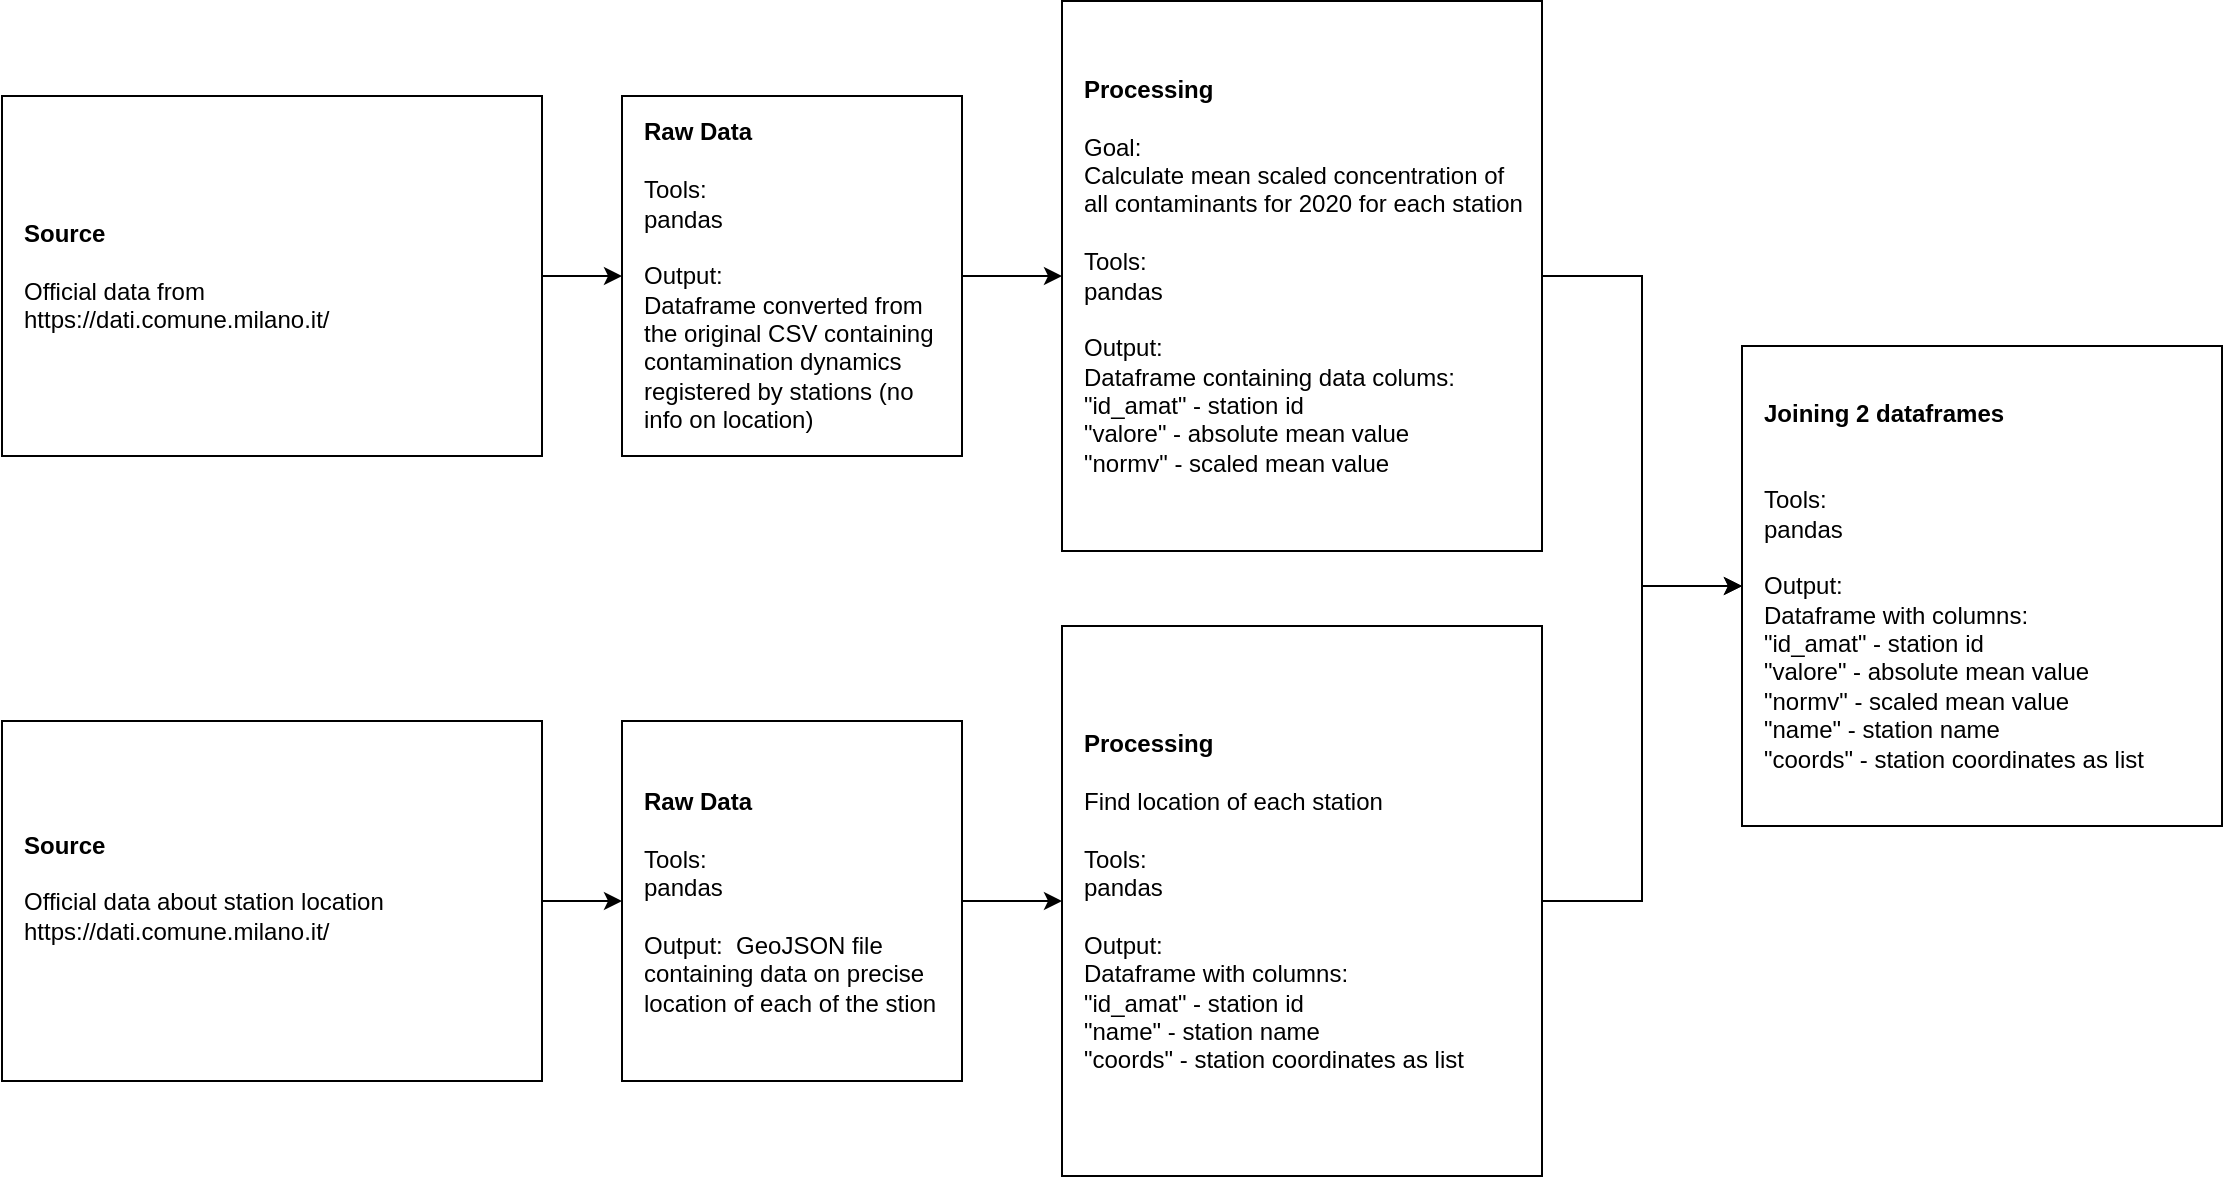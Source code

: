 <mxfile version="13.9.9" type="device"><diagram id="t5-6Unoxa3HHcP7wFQ9S" name="Страница 1"><mxGraphModel dx="1301" dy="2134" grid="1" gridSize="10" guides="1" tooltips="1" connect="1" arrows="1" fold="1" page="1" pageScale="1" pageWidth="827" pageHeight="1169" math="0" shadow="0"><root><mxCell id="0"/><mxCell id="1" parent="0"/><mxCell id="ob8WQC9F8COiulVprvO4-40" value="" style="edgeStyle=orthogonalEdgeStyle;rounded=0;orthogonalLoop=1;jettySize=auto;html=1;align=left;spacingTop=10;spacing=1;" edge="1" parent="1" source="ob8WQC9F8COiulVprvO4-34" target="ob8WQC9F8COiulVprvO4-35"><mxGeometry relative="1" as="geometry"/></mxCell><mxCell id="ob8WQC9F8COiulVprvO4-34" value="&lt;b&gt;Source&lt;br&gt;&lt;/b&gt;&lt;br&gt;&lt;div&gt;Official data from&lt;/div&gt;&lt;div&gt;https://dati.comune.milano.it/&lt;br&gt;&lt;/div&gt;" style="rounded=0;whiteSpace=wrap;html=1;spacingTop=10;spacingLeft=10;spacingBottom=10;spacingRight=10;align=left;spacing=1;" vertex="1" parent="1"><mxGeometry x="70" y="-5" width="270" height="180" as="geometry"/></mxCell><mxCell id="ob8WQC9F8COiulVprvO4-45" value="" style="edgeStyle=orthogonalEdgeStyle;rounded=0;orthogonalLoop=1;jettySize=auto;html=1;align=left;spacingTop=10;spacing=1;" edge="1" parent="1" source="ob8WQC9F8COiulVprvO4-35" target="ob8WQC9F8COiulVprvO4-44"><mxGeometry relative="1" as="geometry"/></mxCell><mxCell id="ob8WQC9F8COiulVprvO4-35" value="&lt;span&gt;&lt;b&gt;Raw Data&lt;/b&gt;&lt;/span&gt;&lt;b&gt;&lt;br&gt;&lt;/b&gt;&lt;br&gt;&lt;div&gt;&lt;span&gt;Tools:&amp;nbsp;&lt;/span&gt;&lt;/div&gt;&lt;div&gt;pandas&lt;/div&gt;&lt;div&gt;&lt;span&gt;&lt;br&gt;&lt;/span&gt;&lt;/div&gt;&lt;span&gt;&lt;div&gt;&lt;span&gt;Output:&amp;nbsp;&amp;nbsp;&lt;/span&gt;&lt;/div&gt;&lt;div&gt;Dataframe converted from the original CSV containing contamination dynamics registered by stations (no info on location)&lt;/div&gt;&lt;/span&gt;" style="rounded=0;whiteSpace=wrap;html=1;spacingTop=10;spacingLeft=10;spacingBottom=10;spacingRight=10;align=left;spacing=1;" vertex="1" parent="1"><mxGeometry x="380" y="-5" width="170" height="180" as="geometry"/></mxCell><mxCell id="ob8WQC9F8COiulVprvO4-37" value="&lt;span&gt;&lt;b&gt;Joining 2 dataframes&lt;/b&gt;&lt;/span&gt;&lt;b&gt;&lt;br&gt;&lt;br&gt;&lt;/b&gt;&lt;div&gt;&lt;span&gt;&lt;br&gt;&lt;/span&gt;&lt;/div&gt;&lt;div&gt;&lt;span&gt;Tools:&amp;nbsp;&lt;/span&gt;&lt;/div&gt;&lt;div&gt;&lt;span&gt;pandas&lt;/span&gt;&lt;span&gt;&lt;br&gt;&lt;/span&gt;&lt;/div&gt;&lt;div&gt;&lt;span&gt;&lt;br&gt;&lt;/span&gt;&lt;/div&gt;&lt;div&gt;&lt;div&gt;&lt;span&gt;Output:&amp;nbsp; &amp;nbsp;&lt;/span&gt;&lt;/div&gt;&lt;div&gt;&lt;span&gt;Dataframe with columns:&lt;/span&gt;&lt;/div&gt;&lt;/div&gt;&lt;div&gt;&lt;div&gt;&quot;id_amat&quot; - station id&lt;/div&gt;&lt;div&gt;&quot;valore&quot; - absolute mean value&lt;/div&gt;&lt;div&gt;&quot;normv&quot; - scaled mean value&lt;/div&gt;&lt;/div&gt;&lt;div&gt;&quot;name&quot; - station name&lt;/div&gt;&lt;div&gt;&quot;coords&quot; - station coordinates as list&lt;/div&gt;" style="rounded=0;whiteSpace=wrap;html=1;spacingTop=10;spacingLeft=10;spacingBottom=10;spacingRight=10;align=left;spacing=1;" vertex="1" parent="1"><mxGeometry x="940" y="120.0" width="240" height="240" as="geometry"/></mxCell><mxCell id="ob8WQC9F8COiulVprvO4-46" value="" style="edgeStyle=orthogonalEdgeStyle;rounded=0;orthogonalLoop=1;jettySize=auto;html=1;align=left;spacingTop=10;spacing=1;" edge="1" parent="1" source="ob8WQC9F8COiulVprvO4-44" target="ob8WQC9F8COiulVprvO4-37"><mxGeometry relative="1" as="geometry"><mxPoint x="880" y="85" as="targetPoint"/></mxGeometry></mxCell><mxCell id="ob8WQC9F8COiulVprvO4-44" value="&lt;span&gt;&lt;b&gt;Processing&lt;/b&gt;&lt;/span&gt;&lt;b&gt;&lt;br&gt;&lt;/b&gt;&lt;br&gt;&lt;div&gt;&lt;div&gt;Goal:&amp;nbsp;&lt;/div&gt;&lt;div&gt;Calculate mean scaled concentration of all contaminants for 2020 for each station&lt;/div&gt;&lt;div&gt;&lt;br&gt;&lt;/div&gt;&lt;/div&gt;&lt;div&gt;&lt;span&gt;Tools:&amp;nbsp;&lt;/span&gt;&lt;/div&gt;&lt;div&gt;pandas&lt;/div&gt;&lt;div&gt;&lt;span&gt;&lt;br&gt;&lt;/span&gt;&lt;/div&gt;&lt;span&gt;&lt;div&gt;&lt;span&gt;Output:&amp;nbsp;&amp;nbsp;&lt;/span&gt;&lt;/div&gt;&lt;div&gt;Dataframe containing data colums:&lt;/div&gt;&lt;div&gt;&quot;id_amat&quot; - station id&lt;/div&gt;&lt;div&gt;&quot;valore&quot; - absolute mean value&lt;/div&gt;&lt;div&gt;&quot;normv&quot; - scaled mean value&lt;/div&gt;&lt;/span&gt;" style="rounded=0;whiteSpace=wrap;html=1;spacingTop=10;spacingLeft=10;spacingBottom=10;spacingRight=10;align=left;spacing=1;" vertex="1" parent="1"><mxGeometry x="600" y="-52.5" width="240" height="275" as="geometry"/></mxCell><mxCell id="ob8WQC9F8COiulVprvO4-47" value="" style="edgeStyle=orthogonalEdgeStyle;rounded=0;orthogonalLoop=1;jettySize=auto;html=1;align=left;spacingTop=10;spacing=1;" edge="1" parent="1" source="ob8WQC9F8COiulVprvO4-48" target="ob8WQC9F8COiulVprvO4-50"><mxGeometry relative="1" as="geometry"/></mxCell><mxCell id="ob8WQC9F8COiulVprvO4-48" value="&lt;b&gt;Source&lt;br&gt;&lt;/b&gt;&lt;br&gt;&lt;div&gt;Official data about station location&lt;/div&gt;&lt;div&gt;https://dati.comune.milano.it/&lt;br&gt;&lt;/div&gt;&lt;div&gt;&lt;br&gt;&lt;/div&gt;" style="rounded=0;html=1;spacingTop=10;spacingLeft=10;spacingBottom=10;spacingRight=10;whiteSpace=wrap;align=left;spacing=1;" vertex="1" parent="1"><mxGeometry x="70" y="307.5" width="270" height="180" as="geometry"/></mxCell><mxCell id="ob8WQC9F8COiulVprvO4-60" value="" style="edgeStyle=orthogonalEdgeStyle;rounded=0;orthogonalLoop=1;jettySize=auto;html=1;align=left;" edge="1" parent="1" source="ob8WQC9F8COiulVprvO4-50" target="ob8WQC9F8COiulVprvO4-57"><mxGeometry relative="1" as="geometry"/></mxCell><mxCell id="ob8WQC9F8COiulVprvO4-50" value="&lt;span&gt;&lt;b&gt;Raw Data&lt;/b&gt;&lt;/span&gt;&lt;b&gt;&lt;br&gt;&lt;/b&gt;&lt;br&gt;&lt;div&gt;&lt;span&gt;Tools:&amp;nbsp;&lt;/span&gt;&lt;/div&gt;&lt;div&gt;pandas&lt;/div&gt;&lt;div&gt;&lt;span&gt;&lt;br&gt;&lt;/span&gt;&lt;/div&gt;&lt;span&gt;&lt;div&gt;&lt;span&gt;Output:&amp;nbsp; GeoJSON file containing data on precise location of each of the stion&lt;/span&gt;&lt;/div&gt;&lt;div&gt;&lt;/div&gt;&lt;/span&gt;" style="rounded=0;whiteSpace=wrap;html=1;spacingTop=10;spacingLeft=10;spacingBottom=10;spacingRight=10;align=left;spacing=1;" vertex="1" parent="1"><mxGeometry x="380" y="307.5" width="170" height="180" as="geometry"/></mxCell><mxCell id="ob8WQC9F8COiulVprvO4-59" value="" style="edgeStyle=orthogonalEdgeStyle;rounded=0;orthogonalLoop=1;jettySize=auto;html=1;align=left;" edge="1" parent="1" source="ob8WQC9F8COiulVprvO4-57" target="ob8WQC9F8COiulVprvO4-37"><mxGeometry relative="1" as="geometry"/></mxCell><mxCell id="ob8WQC9F8COiulVprvO4-57" value="&lt;span&gt;&lt;b&gt;Processing&lt;/b&gt;&lt;/span&gt;&lt;b&gt;&lt;br&gt;&lt;/b&gt;&lt;br&gt;&lt;div&gt;&lt;div&gt;Find location of each station&lt;/div&gt;&lt;div&gt;&lt;br&gt;&lt;/div&gt;&lt;/div&gt;&lt;div&gt;&lt;span&gt;Tools:&amp;nbsp;&lt;/span&gt;&lt;/div&gt;&lt;div&gt;pandas&lt;/div&gt;&lt;div&gt;&lt;br&gt;&lt;/div&gt;&lt;span&gt;&lt;div&gt;&lt;div&gt;Output:&amp;nbsp; &amp;nbsp;&lt;/div&gt;&lt;div&gt;Dataframe with columns:&lt;/div&gt;&lt;/div&gt;&lt;div&gt;&lt;div&gt;&quot;id_amat&quot; - station id&lt;/div&gt;&lt;/div&gt;&lt;div&gt;&quot;name&quot; - station name&lt;/div&gt;&lt;div&gt;&quot;coords&quot; - station coordinates as list&lt;/div&gt;&lt;/span&gt;" style="rounded=0;whiteSpace=wrap;html=1;spacingTop=10;spacingLeft=10;spacingBottom=10;spacingRight=10;align=left;spacing=1;" vertex="1" parent="1"><mxGeometry x="600" y="260.0" width="240" height="275" as="geometry"/></mxCell></root></mxGraphModel></diagram></mxfile>